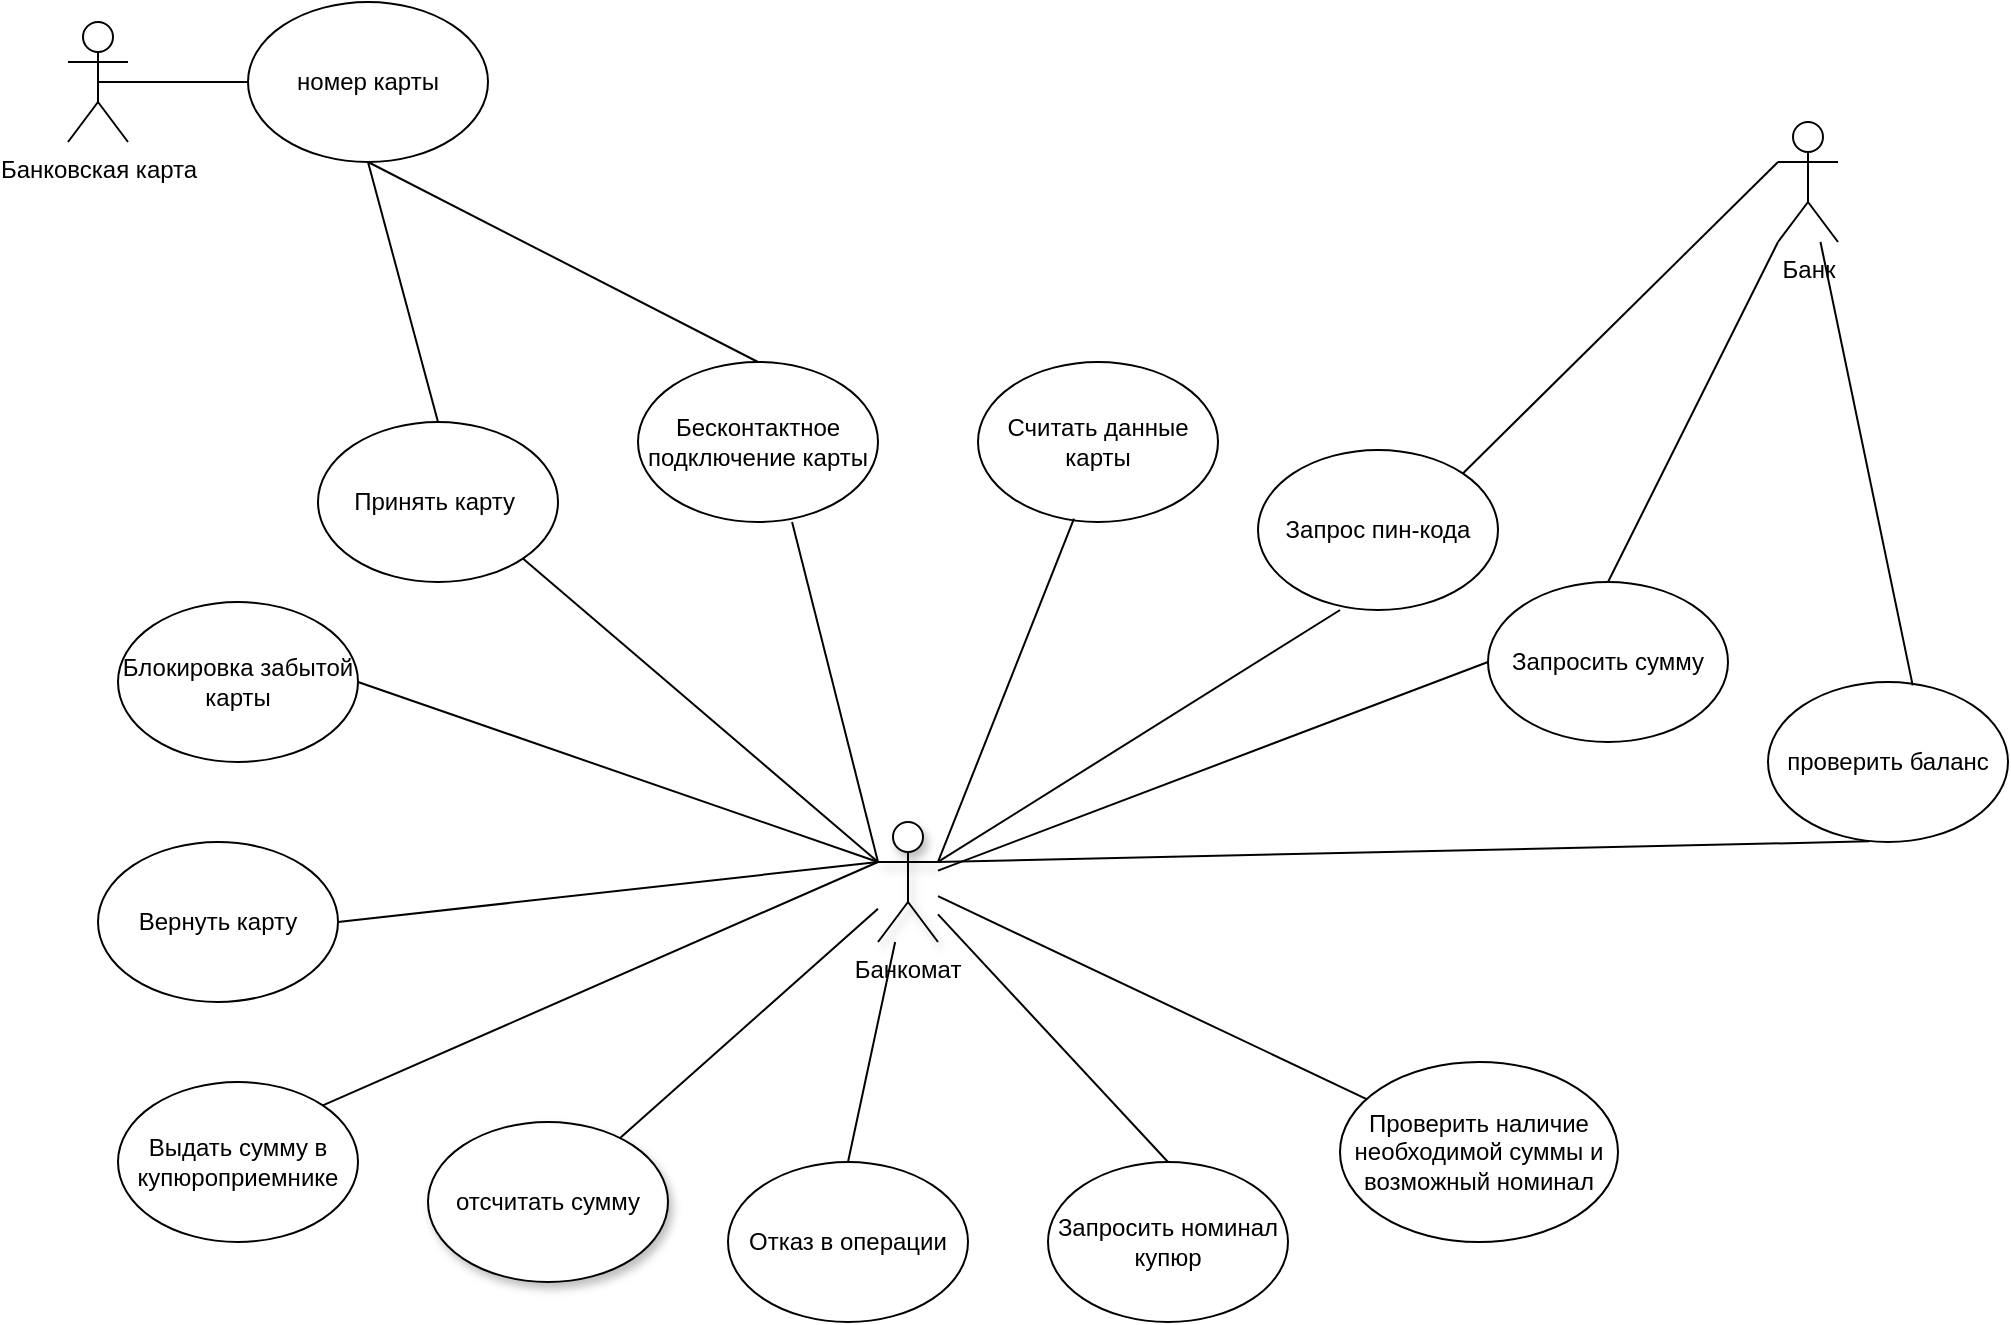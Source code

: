 <mxfile version="17.4.6" type="github">
  <diagram id="7_X4Hh6B62P0qPhFVUl6" name="Page-1">
    <mxGraphModel dx="974" dy="473" grid="1" gridSize="10" guides="1" tooltips="1" connect="1" arrows="1" fold="1" page="1" pageScale="1" pageWidth="1169" pageHeight="827" math="0" shadow="0">
      <root>
        <mxCell id="0" />
        <mxCell id="1" parent="0" />
        <mxCell id="nqmLzKfYKL57ut2RmB0K-4" value="Принять карту&amp;nbsp;" style="ellipse;whiteSpace=wrap;html=1;" parent="1" vertex="1">
          <mxGeometry x="235" y="270" width="120" height="80" as="geometry" />
        </mxCell>
        <mxCell id="nqmLzKfYKL57ut2RmB0K-5" value="Бесконтактное подключение карты" style="ellipse;whiteSpace=wrap;html=1;" parent="1" vertex="1">
          <mxGeometry x="395" y="240" width="120" height="80" as="geometry" />
        </mxCell>
        <mxCell id="nqmLzKfYKL57ut2RmB0K-6" value="Запрос пин-кода" style="ellipse;whiteSpace=wrap;html=1;" parent="1" vertex="1">
          <mxGeometry x="705" y="284" width="120" height="80" as="geometry" />
        </mxCell>
        <mxCell id="nqmLzKfYKL57ut2RmB0K-11" value="Запросить номинал купюр" style="ellipse;whiteSpace=wrap;html=1;" parent="1" vertex="1">
          <mxGeometry x="600" y="640" width="120" height="80" as="geometry" />
        </mxCell>
        <mxCell id="nqmLzKfYKL57ut2RmB0K-12" value="Запросить сумму" style="ellipse;whiteSpace=wrap;html=1;" parent="1" vertex="1">
          <mxGeometry x="820" y="350" width="120" height="80" as="geometry" />
        </mxCell>
        <mxCell id="nqmLzKfYKL57ut2RmB0K-20" value="проверить баланс" style="ellipse;whiteSpace=wrap;html=1;" parent="1" vertex="1">
          <mxGeometry x="960" y="400" width="120" height="80" as="geometry" />
        </mxCell>
        <mxCell id="nqmLzKfYKL57ut2RmB0K-22" value="Вернуть карту" style="ellipse;whiteSpace=wrap;html=1;" parent="1" vertex="1">
          <mxGeometry x="125" y="480" width="120" height="80" as="geometry" />
        </mxCell>
        <mxCell id="nqmLzKfYKL57ut2RmB0K-29" value="Банкомат" style="shape=umlActor;verticalLabelPosition=bottom;verticalAlign=top;html=1;shadow=1;fillOpacity=100;whiteSpace=wrap;" parent="1" vertex="1">
          <mxGeometry x="515" y="470" width="30" height="60" as="geometry" />
        </mxCell>
        <mxCell id="nqmLzKfYKL57ut2RmB0K-37" value="" style="endArrow=none;html=1;rounded=0;exitX=1;exitY=1;exitDx=0;exitDy=0;entryX=0;entryY=0.333;entryDx=0;entryDy=0;entryPerimeter=0;" parent="1" source="nqmLzKfYKL57ut2RmB0K-4" target="nqmLzKfYKL57ut2RmB0K-29" edge="1">
          <mxGeometry width="50" height="50" relative="1" as="geometry">
            <mxPoint x="345" y="530" as="sourcePoint" />
            <mxPoint x="375" y="480" as="targetPoint" />
          </mxGeometry>
        </mxCell>
        <mxCell id="nqmLzKfYKL57ut2RmB0K-38" value="" style="endArrow=none;html=1;rounded=0;entryX=0.642;entryY=1;entryDx=0;entryDy=0;entryPerimeter=0;exitX=0;exitY=0.333;exitDx=0;exitDy=0;exitPerimeter=0;" parent="1" source="nqmLzKfYKL57ut2RmB0K-29" target="nqmLzKfYKL57ut2RmB0K-5" edge="1">
          <mxGeometry width="50" height="50" relative="1" as="geometry">
            <mxPoint x="405" y="460" as="sourcePoint" />
            <mxPoint x="445" y="420" as="targetPoint" />
          </mxGeometry>
        </mxCell>
        <mxCell id="nqmLzKfYKL57ut2RmB0K-39" value="" style="endArrow=none;html=1;rounded=0;entryX=0.342;entryY=1;entryDx=0;entryDy=0;entryPerimeter=0;exitX=1;exitY=0.333;exitDx=0;exitDy=0;exitPerimeter=0;" parent="1" source="nqmLzKfYKL57ut2RmB0K-29" target="nqmLzKfYKL57ut2RmB0K-6" edge="1">
          <mxGeometry width="50" height="50" relative="1" as="geometry">
            <mxPoint x="435" y="460" as="sourcePoint" />
            <mxPoint x="485" y="400" as="targetPoint" />
          </mxGeometry>
        </mxCell>
        <mxCell id="nqmLzKfYKL57ut2RmB0K-40" value="" style="endArrow=none;html=1;rounded=0;entryX=0.422;entryY=0.996;entryDx=0;entryDy=0;entryPerimeter=0;exitX=1;exitY=0.333;exitDx=0;exitDy=0;exitPerimeter=0;" parent="1" source="nqmLzKfYKL57ut2RmB0K-29" target="nqmLzKfYKL57ut2RmB0K-20" edge="1">
          <mxGeometry width="50" height="50" relative="1" as="geometry">
            <mxPoint x="435" y="470" as="sourcePoint" />
            <mxPoint x="655" y="380" as="targetPoint" />
          </mxGeometry>
        </mxCell>
        <mxCell id="nqmLzKfYKL57ut2RmB0K-47" value="" style="endArrow=none;html=1;rounded=0;exitX=1;exitY=0.5;exitDx=0;exitDy=0;entryX=0;entryY=0.333;entryDx=0;entryDy=0;entryPerimeter=0;" parent="1" source="nqmLzKfYKL57ut2RmB0K-22" target="nqmLzKfYKL57ut2RmB0K-29" edge="1">
          <mxGeometry width="50" height="50" relative="1" as="geometry">
            <mxPoint x="535" y="660" as="sourcePoint" />
            <mxPoint x="375" y="510" as="targetPoint" />
          </mxGeometry>
        </mxCell>
        <mxCell id="nqmLzKfYKL57ut2RmB0K-50" value="" style="endArrow=none;html=1;rounded=0;exitX=0;exitY=0.5;exitDx=0;exitDy=0;" parent="1" source="nqmLzKfYKL57ut2RmB0K-12" target="nqmLzKfYKL57ut2RmB0K-29" edge="1">
          <mxGeometry width="50" height="50" relative="1" as="geometry">
            <mxPoint x="475" y="710" as="sourcePoint" />
            <mxPoint x="435" y="560" as="targetPoint" />
          </mxGeometry>
        </mxCell>
        <mxCell id="nqmLzKfYKL57ut2RmB0K-51" value="" style="endArrow=none;html=1;rounded=0;exitX=0.5;exitY=0;exitDx=0;exitDy=0;" parent="1" source="nqmLzKfYKL57ut2RmB0K-11" target="nqmLzKfYKL57ut2RmB0K-29" edge="1">
          <mxGeometry width="50" height="50" relative="1" as="geometry">
            <mxPoint x="535" y="660" as="sourcePoint" />
            <mxPoint x="415" y="560" as="targetPoint" />
          </mxGeometry>
        </mxCell>
        <mxCell id="nqmLzKfYKL57ut2RmB0K-55" value="отсчитать сумму" style="ellipse;whiteSpace=wrap;html=1;shadow=1;" parent="1" vertex="1">
          <mxGeometry x="290" y="620" width="120" height="80" as="geometry" />
        </mxCell>
        <mxCell id="nqmLzKfYKL57ut2RmB0K-56" value="" style="endArrow=none;html=1;rounded=0;" parent="1" source="nqmLzKfYKL57ut2RmB0K-55" target="nqmLzKfYKL57ut2RmB0K-29" edge="1">
          <mxGeometry width="50" height="50" relative="1" as="geometry">
            <mxPoint x="195" y="660" as="sourcePoint" />
            <mxPoint x="375" y="530" as="targetPoint" />
          </mxGeometry>
        </mxCell>
        <mxCell id="flpm-r9pyvqwoOaEQ0of-5" value="Банковская карта" style="shape=umlActor;verticalLabelPosition=bottom;verticalAlign=top;html=1;outlineConnect=0;" parent="1" vertex="1">
          <mxGeometry x="110" y="70" width="30" height="60" as="geometry" />
        </mxCell>
        <mxCell id="flpm-r9pyvqwoOaEQ0of-6" value="Банк" style="shape=umlActor;verticalLabelPosition=bottom;verticalAlign=top;html=1;outlineConnect=0;" parent="1" vertex="1">
          <mxGeometry x="965" y="120" width="30" height="60" as="geometry" />
        </mxCell>
        <mxCell id="flpm-r9pyvqwoOaEQ0of-8" value="номер карты" style="ellipse;whiteSpace=wrap;html=1;" parent="1" vertex="1">
          <mxGeometry x="200" y="60" width="120" height="80" as="geometry" />
        </mxCell>
        <mxCell id="flpm-r9pyvqwoOaEQ0of-11" value="" style="endArrow=none;html=1;rounded=0;entryX=0;entryY=0.5;entryDx=0;entryDy=0;exitX=0.5;exitY=0.5;exitDx=0;exitDy=0;exitPerimeter=0;" parent="1" source="flpm-r9pyvqwoOaEQ0of-5" target="flpm-r9pyvqwoOaEQ0of-8" edge="1">
          <mxGeometry width="50" height="50" relative="1" as="geometry">
            <mxPoint x="135" y="100" as="sourcePoint" />
            <mxPoint x="185" y="50" as="targetPoint" />
          </mxGeometry>
        </mxCell>
        <mxCell id="flpm-r9pyvqwoOaEQ0of-18" value="Блокировка забытой карты" style="ellipse;whiteSpace=wrap;html=1;" parent="1" vertex="1">
          <mxGeometry x="135" y="360" width="120" height="80" as="geometry" />
        </mxCell>
        <mxCell id="flpm-r9pyvqwoOaEQ0of-19" value="" style="endArrow=none;html=1;rounded=0;entryX=1;entryY=0.5;entryDx=0;entryDy=0;exitX=0;exitY=0.333;exitDx=0;exitDy=0;exitPerimeter=0;" parent="1" source="nqmLzKfYKL57ut2RmB0K-29" target="flpm-r9pyvqwoOaEQ0of-18" edge="1">
          <mxGeometry width="50" height="50" relative="1" as="geometry">
            <mxPoint x="395" y="490" as="sourcePoint" />
            <mxPoint x="725" y="390" as="targetPoint" />
          </mxGeometry>
        </mxCell>
        <mxCell id="flpm-r9pyvqwoOaEQ0of-21" value="" style="endArrow=none;html=1;rounded=0;exitX=1;exitY=0;exitDx=0;exitDy=0;entryX=0;entryY=0.333;entryDx=0;entryDy=0;entryPerimeter=0;" parent="1" source="nqmLzKfYKL57ut2RmB0K-6" target="flpm-r9pyvqwoOaEQ0of-6" edge="1">
          <mxGeometry width="50" height="50" relative="1" as="geometry">
            <mxPoint x="780" y="180" as="sourcePoint" />
            <mxPoint x="830" y="130" as="targetPoint" />
          </mxGeometry>
        </mxCell>
        <mxCell id="flpm-r9pyvqwoOaEQ0of-22" value="" style="endArrow=none;html=1;rounded=0;exitX=0.603;exitY=0.021;exitDx=0;exitDy=0;exitPerimeter=0;" parent="1" source="nqmLzKfYKL57ut2RmB0K-20" target="flpm-r9pyvqwoOaEQ0of-6" edge="1">
          <mxGeometry width="50" height="50" relative="1" as="geometry">
            <mxPoint x="675" y="390" as="sourcePoint" />
            <mxPoint x="825" y="150" as="targetPoint" />
          </mxGeometry>
        </mxCell>
        <mxCell id="flpm-r9pyvqwoOaEQ0of-23" value="Выдать сумму в купюроприемнике" style="ellipse;whiteSpace=wrap;html=1;" parent="1" vertex="1">
          <mxGeometry x="135" y="600" width="120" height="80" as="geometry" />
        </mxCell>
        <mxCell id="flpm-r9pyvqwoOaEQ0of-25" value="" style="endArrow=none;html=1;rounded=0;exitX=1;exitY=0;exitDx=0;exitDy=0;entryX=0;entryY=0.333;entryDx=0;entryDy=0;entryPerimeter=0;" parent="1" source="flpm-r9pyvqwoOaEQ0of-23" target="nqmLzKfYKL57ut2RmB0K-29" edge="1">
          <mxGeometry width="50" height="50" relative="1" as="geometry">
            <mxPoint x="255" y="610" as="sourcePoint" />
            <mxPoint x="375" y="520" as="targetPoint" />
          </mxGeometry>
        </mxCell>
        <mxCell id="flpm-r9pyvqwoOaEQ0of-26" value="" style="endArrow=none;html=1;rounded=0;entryX=0.5;entryY=1;entryDx=0;entryDy=0;exitX=0.5;exitY=0;exitDx=0;exitDy=0;" parent="1" source="nqmLzKfYKL57ut2RmB0K-4" target="flpm-r9pyvqwoOaEQ0of-8" edge="1">
          <mxGeometry width="50" height="50" relative="1" as="geometry">
            <mxPoint x="200" y="290" as="sourcePoint" />
            <mxPoint x="250" y="240" as="targetPoint" />
          </mxGeometry>
        </mxCell>
        <mxCell id="flpm-r9pyvqwoOaEQ0of-27" value="" style="endArrow=none;html=1;rounded=0;exitX=0.5;exitY=0;exitDx=0;exitDy=0;entryX=0.5;entryY=1;entryDx=0;entryDy=0;" parent="1" source="nqmLzKfYKL57ut2RmB0K-5" target="flpm-r9pyvqwoOaEQ0of-8" edge="1">
          <mxGeometry width="50" height="50" relative="1" as="geometry">
            <mxPoint x="315" y="210" as="sourcePoint" />
            <mxPoint x="275" y="140" as="targetPoint" />
          </mxGeometry>
        </mxCell>
        <mxCell id="flpm-r9pyvqwoOaEQ0of-28" value="Считать данные карты" style="ellipse;whiteSpace=wrap;html=1;" parent="1" vertex="1">
          <mxGeometry x="565" y="240" width="120" height="80" as="geometry" />
        </mxCell>
        <mxCell id="flpm-r9pyvqwoOaEQ0of-29" value="" style="endArrow=none;html=1;rounded=0;entryX=0.4;entryY=0.979;entryDx=0;entryDy=0;entryPerimeter=0;exitX=1;exitY=0.333;exitDx=0;exitDy=0;exitPerimeter=0;" parent="1" source="nqmLzKfYKL57ut2RmB0K-29" target="flpm-r9pyvqwoOaEQ0of-28" edge="1">
          <mxGeometry width="50" height="50" relative="1" as="geometry">
            <mxPoint x="425" y="450" as="sourcePoint" />
            <mxPoint x="485" y="310" as="targetPoint" />
          </mxGeometry>
        </mxCell>
        <mxCell id="flpm-r9pyvqwoOaEQ0of-30" value="Проверить наличие необходимой суммы и возможный номинал" style="ellipse;whiteSpace=wrap;html=1;" parent="1" vertex="1">
          <mxGeometry x="746" y="590" width="139" height="90" as="geometry" />
        </mxCell>
        <mxCell id="flpm-r9pyvqwoOaEQ0of-31" value="" style="endArrow=none;html=1;rounded=0;" parent="1" source="flpm-r9pyvqwoOaEQ0of-30" target="nqmLzKfYKL57ut2RmB0K-29" edge="1">
          <mxGeometry width="50" height="50" relative="1" as="geometry">
            <mxPoint x="355" y="700" as="sourcePoint" />
            <mxPoint x="405" y="650" as="targetPoint" />
          </mxGeometry>
        </mxCell>
        <mxCell id="flpm-r9pyvqwoOaEQ0of-32" value="Отказ в операции" style="ellipse;whiteSpace=wrap;html=1;" parent="1" vertex="1">
          <mxGeometry x="440" y="640" width="120" height="80" as="geometry" />
        </mxCell>
        <mxCell id="flpm-r9pyvqwoOaEQ0of-33" value="" style="endArrow=none;html=1;rounded=0;exitX=0.5;exitY=0;exitDx=0;exitDy=0;" parent="1" source="flpm-r9pyvqwoOaEQ0of-32" target="nqmLzKfYKL57ut2RmB0K-29" edge="1">
          <mxGeometry width="50" height="50" relative="1" as="geometry">
            <mxPoint x="425" y="600" as="sourcePoint" />
            <mxPoint x="475" y="550" as="targetPoint" />
          </mxGeometry>
        </mxCell>
        <mxCell id="flpm-r9pyvqwoOaEQ0of-35" value="" style="endArrow=none;html=1;rounded=0;entryX=0;entryY=1;entryDx=0;entryDy=0;entryPerimeter=0;exitX=0.5;exitY=0;exitDx=0;exitDy=0;" parent="1" source="nqmLzKfYKL57ut2RmB0K-12" target="flpm-r9pyvqwoOaEQ0of-6" edge="1">
          <mxGeometry width="50" height="50" relative="1" as="geometry">
            <mxPoint x="925" y="364" as="sourcePoint" />
            <mxPoint x="975" y="314" as="targetPoint" />
          </mxGeometry>
        </mxCell>
      </root>
    </mxGraphModel>
  </diagram>
</mxfile>
